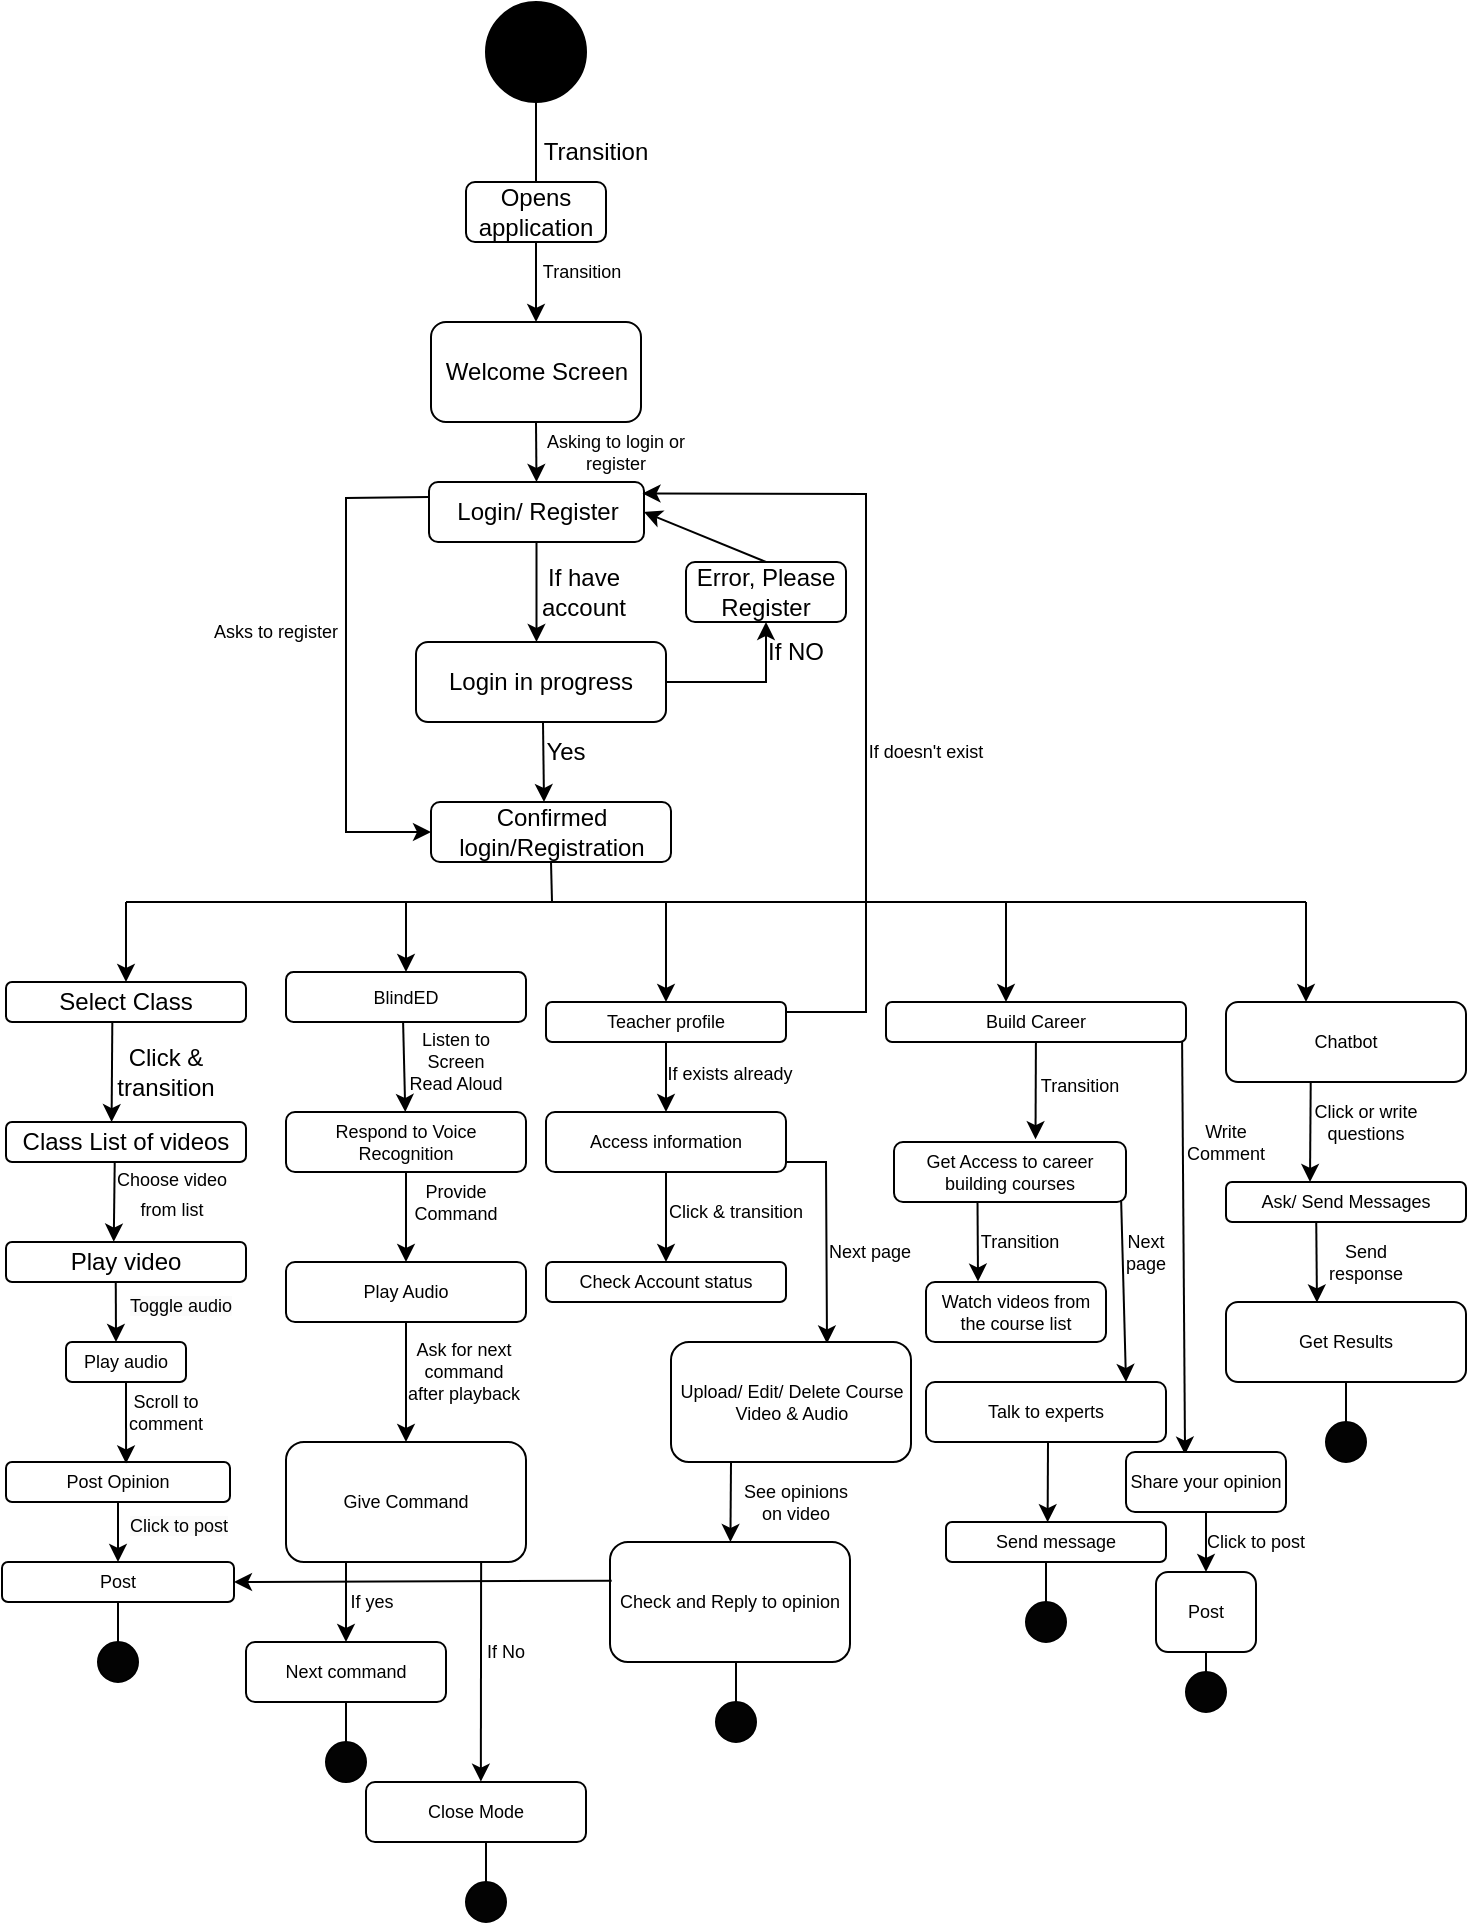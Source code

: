 <mxfile version="20.8.12" type="google"><diagram name="Page-1" id="kFIHBUae6vNIXsHcX5LG"><mxGraphModel grid="1" page="1" gridSize="10" guides="1" tooltips="1" connect="1" arrows="1" fold="1" pageScale="1" pageWidth="850" pageHeight="1100" math="0" shadow="0"><root><mxCell id="0"/><mxCell id="1" parent="0"/><mxCell id="SHBWOJ4rOVujWhwkcsKy-1" value="" style="ellipse;whiteSpace=wrap;html=1;fillColor=#000000;strokeColor=#000000;" vertex="1" parent="1"><mxGeometry x="380" y="-10" width="50" height="50" as="geometry"/></mxCell><mxCell id="SHBWOJ4rOVujWhwkcsKy-2" value="" style="endArrow=classic;html=1;rounded=0;exitX=0.5;exitY=1;exitDx=0;exitDy=0;startArrow=none;" edge="1" parent="1" source="SHBWOJ4rOVujWhwkcsKy-3"><mxGeometry width="50" height="50" relative="1" as="geometry"><mxPoint x="390" y="180" as="sourcePoint"/><mxPoint x="405" y="100" as="targetPoint"/></mxGeometry></mxCell><mxCell id="SHBWOJ4rOVujWhwkcsKy-4" value="Transition" style="text;html=1;strokeColor=none;fillColor=none;align=center;verticalAlign=middle;whiteSpace=wrap;rounded=0;" vertex="1" parent="1"><mxGeometry x="405" y="50" width="60" height="30" as="geometry"/></mxCell><mxCell id="SHBWOJ4rOVujWhwkcsKy-5" value="Welcome Screen" style="rounded=1;whiteSpace=wrap;html=1;strokeColor=#000000;fillColor=#FFFFFF;" vertex="1" parent="1"><mxGeometry x="352.5" y="150" width="105" height="50" as="geometry"/></mxCell><mxCell id="SHBWOJ4rOVujWhwkcsKy-6" value="" style="endArrow=classic;html=1;rounded=0;exitX=0.5;exitY=1;exitDx=0;exitDy=0;entryX=0.5;entryY=0;entryDx=0;entryDy=0;" edge="1" parent="1" source="SHBWOJ4rOVujWhwkcsKy-3" target="SHBWOJ4rOVujWhwkcsKy-5"><mxGeometry width="50" height="50" relative="1" as="geometry"><mxPoint x="390" y="160" as="sourcePoint"/><mxPoint x="440" y="110" as="targetPoint"/></mxGeometry></mxCell><mxCell id="SHBWOJ4rOVujWhwkcsKy-7" value="" style="endArrow=classic;html=1;rounded=0;exitX=0.5;exitY=1;exitDx=0;exitDy=0;entryX=0.5;entryY=0;entryDx=0;entryDy=0;" edge="1" parent="1" source="SHBWOJ4rOVujWhwkcsKy-5" target="SHBWOJ4rOVujWhwkcsKy-8"><mxGeometry width="50" height="50" relative="1" as="geometry"><mxPoint x="390" y="260" as="sourcePoint"/><mxPoint x="405" y="220" as="targetPoint"/></mxGeometry></mxCell><mxCell id="SHBWOJ4rOVujWhwkcsKy-8" value="Login/ Register" style="rounded=1;whiteSpace=wrap;html=1;strokeColor=#000000;fillColor=#FFFFFF;" vertex="1" parent="1"><mxGeometry x="351.5" y="230" width="107.5" height="30" as="geometry"/></mxCell><mxCell id="SHBWOJ4rOVujWhwkcsKy-10" value="" style="endArrow=classic;html=1;rounded=0;exitX=0.5;exitY=1;exitDx=0;exitDy=0;entryX=0.5;entryY=0;entryDx=0;entryDy=0;" edge="1" parent="1" source="SHBWOJ4rOVujWhwkcsKy-8"><mxGeometry width="50" height="50" relative="1" as="geometry"><mxPoint x="390" y="350" as="sourcePoint"/><mxPoint x="405.25" y="310" as="targetPoint"/></mxGeometry></mxCell><mxCell id="SHBWOJ4rOVujWhwkcsKy-12" value="If have account" style="text;html=1;strokeColor=none;fillColor=none;align=center;verticalAlign=middle;whiteSpace=wrap;rounded=0;" vertex="1" parent="1"><mxGeometry x="399" y="270" width="60" height="30" as="geometry"/></mxCell><mxCell id="SHBWOJ4rOVujWhwkcsKy-15" value="Login in progress" style="rounded=1;whiteSpace=wrap;html=1;strokeColor=#000000;fillColor=#FFFFFF;" vertex="1" parent="1"><mxGeometry x="345" y="310" width="125" height="40" as="geometry"/></mxCell><mxCell id="SHBWOJ4rOVujWhwkcsKy-16" value="" style="endArrow=classic;html=1;rounded=0;exitX=0.436;exitY=1.004;exitDx=0;exitDy=0;exitPerimeter=0;" edge="1" parent="1"><mxGeometry width="50" height="50" relative="1" as="geometry"><mxPoint x="408.5" y="350.16" as="sourcePoint"/><mxPoint x="409" y="390" as="targetPoint"/></mxGeometry></mxCell><mxCell id="SHBWOJ4rOVujWhwkcsKy-17" value="Confirmed login/Registration" style="rounded=1;whiteSpace=wrap;html=1;strokeColor=#000000;fillColor=#FFFFFF;" vertex="1" parent="1"><mxGeometry x="352.5" y="390" width="120" height="30" as="geometry"/></mxCell><mxCell id="SHBWOJ4rOVujWhwkcsKy-18" value="Yes" style="text;html=1;strokeColor=none;fillColor=none;align=center;verticalAlign=middle;whiteSpace=wrap;rounded=0;" vertex="1" parent="1"><mxGeometry x="390" y="350" width="60" height="30" as="geometry"/></mxCell><mxCell id="SHBWOJ4rOVujWhwkcsKy-20" value="" style="endArrow=classic;html=1;rounded=0;exitX=1;exitY=0.5;exitDx=0;exitDy=0;" edge="1" parent="1" source="SHBWOJ4rOVujWhwkcsKy-15" target="SHBWOJ4rOVujWhwkcsKy-21"><mxGeometry width="50" height="50" relative="1" as="geometry"><mxPoint x="472.5" y="410" as="sourcePoint"/><mxPoint x="520" y="280" as="targetPoint"/><Array as="points"><mxPoint x="520" y="330"/></Array></mxGeometry></mxCell><mxCell id="SHBWOJ4rOVujWhwkcsKy-21" value="Error, Please Register" style="rounded=1;whiteSpace=wrap;html=1;strokeColor=#000000;fillColor=#FFFFFF;" vertex="1" parent="1"><mxGeometry x="480" y="270" width="80" height="30" as="geometry"/></mxCell><mxCell id="SHBWOJ4rOVujWhwkcsKy-22" value="If NO" style="text;html=1;strokeColor=none;fillColor=none;align=center;verticalAlign=middle;whiteSpace=wrap;rounded=0;" vertex="1" parent="1"><mxGeometry x="505" y="300" width="60" height="30" as="geometry"/></mxCell><mxCell id="SHBWOJ4rOVujWhwkcsKy-23" value="" style="endArrow=classic;html=1;rounded=0;exitX=0.5;exitY=0;exitDx=0;exitDy=0;entryX=1;entryY=0.5;entryDx=0;entryDy=0;" edge="1" parent="1" source="SHBWOJ4rOVujWhwkcsKy-21" target="SHBWOJ4rOVujWhwkcsKy-8"><mxGeometry width="50" height="50" relative="1" as="geometry"><mxPoint x="500" y="340" as="sourcePoint"/><mxPoint x="550" y="290" as="targetPoint"/></mxGeometry></mxCell><mxCell id="SHBWOJ4rOVujWhwkcsKy-24" value="" style="endArrow=none;html=1;rounded=0;entryX=0.5;entryY=1;entryDx=0;entryDy=0;" edge="1" parent="1" target="SHBWOJ4rOVujWhwkcsKy-17"><mxGeometry width="50" height="50" relative="1" as="geometry"><mxPoint x="413" y="440" as="sourcePoint"/><mxPoint x="530" y="480" as="targetPoint"/></mxGeometry></mxCell><mxCell id="SHBWOJ4rOVujWhwkcsKy-25" value="" style="endArrow=none;html=1;rounded=0;" edge="1" parent="1"><mxGeometry width="50" height="50" relative="1" as="geometry"><mxPoint x="200" y="440" as="sourcePoint"/><mxPoint x="790" y="440" as="targetPoint"/></mxGeometry></mxCell><mxCell id="SHBWOJ4rOVujWhwkcsKy-26" value="" style="endArrow=classic;html=1;rounded=0;" edge="1" parent="1"><mxGeometry width="50" height="50" relative="1" as="geometry"><mxPoint x="200" y="440" as="sourcePoint"/><mxPoint x="200" y="480" as="targetPoint"/></mxGeometry></mxCell><mxCell id="SHBWOJ4rOVujWhwkcsKy-27" value="Select Class" style="rounded=1;whiteSpace=wrap;html=1;strokeColor=#000000;fillColor=#FFFFFF;" vertex="1" parent="1"><mxGeometry x="140" y="480" width="120" height="20" as="geometry"/></mxCell><mxCell id="SHBWOJ4rOVujWhwkcsKy-28" value="" style="endArrow=classic;html=1;rounded=0;exitX=0.443;exitY=0.993;exitDx=0;exitDy=0;exitPerimeter=0;entryX=0.44;entryY=0.003;entryDx=0;entryDy=0;entryPerimeter=0;" edge="1" parent="1" source="SHBWOJ4rOVujWhwkcsKy-27" target="SHBWOJ4rOVujWhwkcsKy-29"><mxGeometry width="50" height="50" relative="1" as="geometry"><mxPoint x="390" y="530" as="sourcePoint"/><mxPoint x="193" y="540" as="targetPoint"/></mxGeometry></mxCell><mxCell id="SHBWOJ4rOVujWhwkcsKy-29" value="Class List of videos" style="rounded=1;whiteSpace=wrap;html=1;strokeColor=#000000;fillColor=#FFFFFF;" vertex="1" parent="1"><mxGeometry x="140" y="550" width="120" height="20" as="geometry"/></mxCell><mxCell id="SHBWOJ4rOVujWhwkcsKy-30" value="Click &amp;amp; transition" style="text;html=1;strokeColor=none;fillColor=none;align=center;verticalAlign=middle;whiteSpace=wrap;rounded=0;" vertex="1" parent="1"><mxGeometry x="180" y="510" width="80" height="30" as="geometry"/></mxCell><mxCell id="SHBWOJ4rOVujWhwkcsKy-31" value="Play video" style="rounded=1;whiteSpace=wrap;html=1;strokeColor=#000000;fillColor=#FFFFFF;" vertex="1" parent="1"><mxGeometry x="140" y="610" width="120" height="20" as="geometry"/></mxCell><mxCell id="SHBWOJ4rOVujWhwkcsKy-32" value="" style="endArrow=classic;html=1;rounded=0;exitX=0.453;exitY=1.004;exitDx=0;exitDy=0;exitPerimeter=0;entryX=0.449;entryY=-0.008;entryDx=0;entryDy=0;entryPerimeter=0;" edge="1" parent="1" source="SHBWOJ4rOVujWhwkcsKy-29" target="SHBWOJ4rOVujWhwkcsKy-31"><mxGeometry width="50" height="50" relative="1" as="geometry"><mxPoint x="290" y="580" as="sourcePoint"/><mxPoint x="340" y="530" as="targetPoint"/></mxGeometry></mxCell><mxCell id="SHBWOJ4rOVujWhwkcsKy-33" value="&lt;font style=&quot;font-size: 9px;&quot;&gt;Choose video from list&lt;/font&gt;" style="text;html=1;strokeColor=none;fillColor=none;align=center;verticalAlign=middle;whiteSpace=wrap;rounded=0;" vertex="1" parent="1"><mxGeometry x="188" y="570" width="70" height="30" as="geometry"/></mxCell><mxCell id="SHBWOJ4rOVujWhwkcsKy-34" value="" style="endArrow=classic;html=1;rounded=0;fontSize=9;exitX=0.474;exitY=1.004;exitDx=0;exitDy=0;exitPerimeter=0;" edge="1" parent="1"><mxGeometry width="50" height="50" relative="1" as="geometry"><mxPoint x="194.88" y="630.08" as="sourcePoint"/><mxPoint x="195" y="660" as="targetPoint"/></mxGeometry></mxCell><mxCell id="SHBWOJ4rOVujWhwkcsKy-37" value="Play audio&lt;br&gt;" style="rounded=1;whiteSpace=wrap;html=1;strokeColor=#000000;fontSize=9;fillColor=#FFFFFF;" vertex="1" parent="1"><mxGeometry x="170" y="660" width="60" height="20" as="geometry"/></mxCell><mxCell id="SHBWOJ4rOVujWhwkcsKy-38" value="&lt;span style=&quot;color: rgb(0, 0, 0); font-family: Helvetica; font-size: 9px; font-style: normal; font-variant-ligatures: normal; font-variant-caps: normal; font-weight: 400; letter-spacing: normal; orphans: 2; text-align: center; text-indent: 0px; text-transform: none; widows: 2; word-spacing: 0px; -webkit-text-stroke-width: 0px; background-color: rgb(251, 251, 251); text-decoration-thickness: initial; text-decoration-style: initial; text-decoration-color: initial; float: none; display: inline !important;&quot;&gt;Toggle audio&lt;/span&gt;" style="text;whiteSpace=wrap;html=1;fontSize=9;" vertex="1" parent="1"><mxGeometry x="200" y="630" width="80" height="30" as="geometry"/></mxCell><mxCell id="SHBWOJ4rOVujWhwkcsKy-39" value="Post Opinion" style="rounded=1;whiteSpace=wrap;html=1;strokeColor=#000000;fontSize=9;fillColor=#FFFFFF;" vertex="1" parent="1"><mxGeometry x="140" y="720" width="112" height="20" as="geometry"/></mxCell><mxCell id="SHBWOJ4rOVujWhwkcsKy-40" value="" style="endArrow=classic;html=1;rounded=0;fontSize=9;exitX=0.5;exitY=1;exitDx=0;exitDy=0;entryX=0.536;entryY=0.036;entryDx=0;entryDy=0;entryPerimeter=0;" edge="1" parent="1" source="SHBWOJ4rOVujWhwkcsKy-37" target="SHBWOJ4rOVujWhwkcsKy-39"><mxGeometry width="50" height="50" relative="1" as="geometry"><mxPoint x="100" y="800" as="sourcePoint"/><mxPoint x="150" y="750" as="targetPoint"/></mxGeometry></mxCell><mxCell id="SHBWOJ4rOVujWhwkcsKy-41" value="Scroll to comment" style="text;html=1;strokeColor=none;fillColor=none;align=center;verticalAlign=middle;whiteSpace=wrap;rounded=0;fontSize=9;" vertex="1" parent="1"><mxGeometry x="200" y="690" width="40" height="10" as="geometry"/></mxCell><mxCell id="SHBWOJ4rOVujWhwkcsKy-42" value="" style="endArrow=classic;html=1;rounded=0;fontSize=9;exitX=0.5;exitY=1;exitDx=0;exitDy=0;" edge="1" parent="1" source="SHBWOJ4rOVujWhwkcsKy-39" target="SHBWOJ4rOVujWhwkcsKy-43"><mxGeometry width="50" height="50" relative="1" as="geometry"><mxPoint x="190" y="770" as="sourcePoint"/><mxPoint x="190" y="770" as="targetPoint"/></mxGeometry></mxCell><mxCell id="SHBWOJ4rOVujWhwkcsKy-43" value="Post" style="rounded=1;whiteSpace=wrap;html=1;strokeColor=#000000;fontSize=9;fillColor=#FFFFFF;" vertex="1" parent="1"><mxGeometry x="138" y="770" width="116" height="20" as="geometry"/></mxCell><mxCell id="SHBWOJ4rOVujWhwkcsKy-44" value="&lt;span style=&quot;color: rgb(0, 0, 0); font-family: Helvetica; font-size: 9px; font-style: normal; font-variant-ligatures: normal; font-variant-caps: normal; font-weight: 400; letter-spacing: normal; orphans: 2; text-align: center; text-indent: 0px; text-transform: none; widows: 2; word-spacing: 0px; -webkit-text-stroke-width: 0px; background-color: rgb(251, 251, 251); text-decoration-thickness: initial; text-decoration-style: initial; text-decoration-color: initial; float: none; display: inline !important;&quot;&gt;Click to post&lt;/span&gt;" style="text;whiteSpace=wrap;html=1;fontSize=9;" vertex="1" parent="1"><mxGeometry x="200" y="740" width="80" height="30" as="geometry"/></mxCell><mxCell id="SHBWOJ4rOVujWhwkcsKy-45" value="" style="endArrow=classic;html=1;rounded=0;fontSize=9;entryX=0.5;entryY=0;entryDx=0;entryDy=0;" edge="1" parent="1" target="SHBWOJ4rOVujWhwkcsKy-46"><mxGeometry width="50" height="50" relative="1" as="geometry"><mxPoint x="340" y="440" as="sourcePoint"/><mxPoint x="340" y="490" as="targetPoint"/></mxGeometry></mxCell><mxCell id="SHBWOJ4rOVujWhwkcsKy-46" value="BlindED" style="rounded=1;whiteSpace=wrap;html=1;strokeColor=#000000;fontSize=9;fillColor=#FFFFFF;" vertex="1" parent="1"><mxGeometry x="280" y="475" width="120" height="25" as="geometry"/></mxCell><mxCell id="SHBWOJ4rOVujWhwkcsKy-47" value="" style="endArrow=classic;html=1;rounded=0;fontSize=9;exitX=0.488;exitY=1.018;exitDx=0;exitDy=0;exitPerimeter=0;" edge="1" parent="1" source="SHBWOJ4rOVujWhwkcsKy-46" target="SHBWOJ4rOVujWhwkcsKy-48"><mxGeometry width="50" height="50" relative="1" as="geometry"><mxPoint x="310" y="510" as="sourcePoint"/><mxPoint x="340" y="530" as="targetPoint"/></mxGeometry></mxCell><mxCell id="SHBWOJ4rOVujWhwkcsKy-48" value="Respond to Voice Recognition" style="rounded=1;whiteSpace=wrap;html=1;strokeColor=#000000;fontSize=9;fillColor=#FFFFFF;" vertex="1" parent="1"><mxGeometry x="280" y="545" width="120" height="30" as="geometry"/></mxCell><mxCell id="SHBWOJ4rOVujWhwkcsKy-49" value="Listen to Screen Read Aloud" style="text;html=1;strokeColor=none;fillColor=none;align=center;verticalAlign=middle;whiteSpace=wrap;rounded=0;fontSize=9;" vertex="1" parent="1"><mxGeometry x="340" y="510" width="50" height="20" as="geometry"/></mxCell><mxCell id="SHBWOJ4rOVujWhwkcsKy-50" value="" style="endArrow=classic;html=1;rounded=0;fontSize=9;exitX=0.5;exitY=1;exitDx=0;exitDy=0;" edge="1" parent="1" source="SHBWOJ4rOVujWhwkcsKy-48" target="SHBWOJ4rOVujWhwkcsKy-51"><mxGeometry width="50" height="50" relative="1" as="geometry"><mxPoint x="290" y="600" as="sourcePoint"/><mxPoint x="340" y="620" as="targetPoint"/></mxGeometry></mxCell><mxCell id="SHBWOJ4rOVujWhwkcsKy-51" value="Play Audio" style="rounded=1;whiteSpace=wrap;html=1;strokeColor=#000000;fontSize=9;fillColor=#FFFFFF;" vertex="1" parent="1"><mxGeometry x="280" y="620" width="120" height="30" as="geometry"/></mxCell><mxCell id="SHBWOJ4rOVujWhwkcsKy-52" value="Provide Command" style="text;html=1;strokeColor=none;fillColor=none;align=center;verticalAlign=middle;whiteSpace=wrap;rounded=0;fontSize=9;" vertex="1" parent="1"><mxGeometry x="335" y="580" width="60" height="20" as="geometry"/></mxCell><mxCell id="SHBWOJ4rOVujWhwkcsKy-54" value="" style="endArrow=none;html=1;rounded=0;fontSize=9;entryX=0.5;entryY=1;entryDx=0;entryDy=0;" edge="1" parent="1" target="SHBWOJ4rOVujWhwkcsKy-43"><mxGeometry width="50" height="50" relative="1" as="geometry"><mxPoint x="196" y="810" as="sourcePoint"/><mxPoint x="340" y="790" as="targetPoint"/></mxGeometry></mxCell><mxCell id="SHBWOJ4rOVujWhwkcsKy-55" value="" style="ellipse;whiteSpace=wrap;html=1;strokeColor=#000000;fontSize=9;fillColor=#030303;" vertex="1" parent="1"><mxGeometry x="186" y="810" width="20" height="20" as="geometry"/></mxCell><mxCell id="SHBWOJ4rOVujWhwkcsKy-56" value="" style="endArrow=classic;html=1;rounded=0;fontSize=9;exitX=0.5;exitY=1;exitDx=0;exitDy=0;" edge="1" parent="1" source="SHBWOJ4rOVujWhwkcsKy-51" target="SHBWOJ4rOVujWhwkcsKy-57"><mxGeometry width="50" height="50" relative="1" as="geometry"><mxPoint x="360" y="770" as="sourcePoint"/><mxPoint x="340" y="720" as="targetPoint"/></mxGeometry></mxCell><mxCell id="SHBWOJ4rOVujWhwkcsKy-57" value="Give Command" style="rounded=1;whiteSpace=wrap;html=1;strokeColor=#000000;fontSize=9;fillColor=#FFFFFF;" vertex="1" parent="1"><mxGeometry x="280.0" y="710" width="120" height="60" as="geometry"/></mxCell><mxCell id="SHBWOJ4rOVujWhwkcsKy-58" value="Ask for next command after playback" style="text;html=1;strokeColor=none;fillColor=none;align=center;verticalAlign=middle;whiteSpace=wrap;rounded=0;fontSize=9;" vertex="1" parent="1"><mxGeometry x="339" y="660" width="60" height="30" as="geometry"/></mxCell><mxCell id="SHBWOJ4rOVujWhwkcsKy-59" value="" style="endArrow=classic;html=1;rounded=0;fontSize=9;exitX=0.25;exitY=1;exitDx=0;exitDy=0;" edge="1" parent="1" source="SHBWOJ4rOVujWhwkcsKy-57" target="SHBWOJ4rOVujWhwkcsKy-60"><mxGeometry width="50" height="50" relative="1" as="geometry"><mxPoint x="360" y="760" as="sourcePoint"/><mxPoint x="310" y="820" as="targetPoint"/></mxGeometry></mxCell><mxCell id="SHBWOJ4rOVujWhwkcsKy-60" value="Next command" style="rounded=1;whiteSpace=wrap;html=1;strokeColor=#000000;fontSize=9;fillColor=#FFFFFF;" vertex="1" parent="1"><mxGeometry x="260" y="810" width="100" height="30" as="geometry"/></mxCell><mxCell id="SHBWOJ4rOVujWhwkcsKy-61" value="" style="endArrow=none;html=1;rounded=0;fontSize=9;entryX=0.5;entryY=1;entryDx=0;entryDy=0;" edge="1" parent="1"><mxGeometry width="50" height="50" relative="1" as="geometry"><mxPoint x="310" y="860" as="sourcePoint"/><mxPoint x="310" y="840" as="targetPoint"/></mxGeometry></mxCell><mxCell id="SHBWOJ4rOVujWhwkcsKy-62" value="" style="ellipse;whiteSpace=wrap;html=1;strokeColor=#000000;fontSize=9;fillColor=#030303;" vertex="1" parent="1"><mxGeometry x="300" y="860" width="20" height="20" as="geometry"/></mxCell><mxCell id="SHBWOJ4rOVujWhwkcsKy-63" value="If yes" style="text;html=1;strokeColor=none;fillColor=none;align=center;verticalAlign=middle;whiteSpace=wrap;rounded=0;fontSize=9;" vertex="1" parent="1"><mxGeometry x="292.5" y="775" width="60" height="30" as="geometry"/></mxCell><mxCell id="SHBWOJ4rOVujWhwkcsKy-64" value="" style="endArrow=classic;html=1;rounded=0;fontSize=9;exitX=0.813;exitY=0.996;exitDx=0;exitDy=0;exitPerimeter=0;entryX=0.522;entryY=-0.006;entryDx=0;entryDy=0;entryPerimeter=0;" edge="1" parent="1" source="SHBWOJ4rOVujWhwkcsKy-57" target="SHBWOJ4rOVujWhwkcsKy-66"><mxGeometry width="50" height="50" relative="1" as="geometry"><mxPoint x="360" y="760" as="sourcePoint"/><mxPoint x="381.134" y="880" as="targetPoint"/></mxGeometry></mxCell><mxCell id="SHBWOJ4rOVujWhwkcsKy-66" value="Close Mode" style="rounded=1;whiteSpace=wrap;html=1;strokeColor=#000000;fontSize=9;fillColor=#FFFFFF;" vertex="1" parent="1"><mxGeometry x="320" y="880" width="110" height="30" as="geometry"/></mxCell><mxCell id="SHBWOJ4rOVujWhwkcsKy-67" value="" style="endArrow=none;html=1;rounded=0;fontSize=9;entryX=0.5;entryY=1;entryDx=0;entryDy=0;" edge="1" parent="1"><mxGeometry width="50" height="50" relative="1" as="geometry"><mxPoint x="380" y="930" as="sourcePoint"/><mxPoint x="380" y="910" as="targetPoint"/></mxGeometry></mxCell><mxCell id="SHBWOJ4rOVujWhwkcsKy-68" value="" style="ellipse;whiteSpace=wrap;html=1;strokeColor=#000000;fontSize=9;fillColor=#030303;" vertex="1" parent="1"><mxGeometry x="370" y="930" width="20" height="20" as="geometry"/></mxCell><mxCell id="SHBWOJ4rOVujWhwkcsKy-69" value="If No" style="text;html=1;strokeColor=none;fillColor=none;align=center;verticalAlign=middle;whiteSpace=wrap;rounded=0;fontSize=9;" vertex="1" parent="1"><mxGeometry x="360" y="800" width="60" height="30" as="geometry"/></mxCell><mxCell id="SHBWOJ4rOVujWhwkcsKy-70" value="" style="endArrow=classic;html=1;rounded=0;fontSize=9;" edge="1" parent="1" target="SHBWOJ4rOVujWhwkcsKy-71"><mxGeometry width="50" height="50" relative="1" as="geometry"><mxPoint x="470" y="440" as="sourcePoint"/><mxPoint x="470" y="520" as="targetPoint"/></mxGeometry></mxCell><mxCell id="SHBWOJ4rOVujWhwkcsKy-71" value="Teacher profile" style="rounded=1;whiteSpace=wrap;html=1;strokeColor=#000000;fontSize=9;fillColor=#FFFFFF;" vertex="1" parent="1"><mxGeometry x="410" y="490" width="120" height="20" as="geometry"/></mxCell><mxCell id="SHBWOJ4rOVujWhwkcsKy-73" value="Access information" style="rounded=1;whiteSpace=wrap;html=1;strokeColor=#000000;fontSize=9;fillColor=#FFFFFF;" vertex="1" parent="1"><mxGeometry x="410" y="545" width="120" height="30" as="geometry"/></mxCell><mxCell id="SHBWOJ4rOVujWhwkcsKy-74" value="" style="endArrow=classic;html=1;rounded=0;fontSize=9;exitX=0.5;exitY=1;exitDx=0;exitDy=0;entryX=0.5;entryY=0;entryDx=0;entryDy=0;" edge="1" parent="1" source="SHBWOJ4rOVujWhwkcsKy-71" target="SHBWOJ4rOVujWhwkcsKy-73"><mxGeometry width="50" height="50" relative="1" as="geometry"><mxPoint x="350" y="600" as="sourcePoint"/><mxPoint x="400" y="550" as="targetPoint"/></mxGeometry></mxCell><mxCell id="SHBWOJ4rOVujWhwkcsKy-75" value="If exists already" style="text;html=1;strokeColor=none;fillColor=none;align=center;verticalAlign=middle;whiteSpace=wrap;rounded=0;fontSize=9;" vertex="1" parent="1"><mxGeometry x="467" y="511" width="70" height="30" as="geometry"/></mxCell><mxCell id="SHBWOJ4rOVujWhwkcsKy-76" value="" style="endArrow=classic;html=1;rounded=0;fontSize=9;exitX=1;exitY=0.25;exitDx=0;exitDy=0;entryX=0.993;entryY=0.19;entryDx=0;entryDy=0;entryPerimeter=0;" edge="1" parent="1" source="SHBWOJ4rOVujWhwkcsKy-71" target="SHBWOJ4rOVujWhwkcsKy-8"><mxGeometry width="50" height="50" relative="1" as="geometry"><mxPoint x="350" y="450" as="sourcePoint"/><mxPoint x="460" y="240" as="targetPoint"/><Array as="points"><mxPoint x="570" y="495"/><mxPoint x="570" y="236"/></Array></mxGeometry></mxCell><mxCell id="SHBWOJ4rOVujWhwkcsKy-77" value="If doesn't exist" style="text;html=1;strokeColor=none;fillColor=none;align=center;verticalAlign=middle;whiteSpace=wrap;rounded=0;fontSize=9;" vertex="1" parent="1"><mxGeometry x="570" y="350" width="60" height="30" as="geometry"/></mxCell><mxCell id="SHBWOJ4rOVujWhwkcsKy-79" value="" style="endArrow=classic;html=1;rounded=0;fontSize=9;exitX=0.5;exitY=1;exitDx=0;exitDy=0;" edge="1" parent="1" source="SHBWOJ4rOVujWhwkcsKy-73" target="SHBWOJ4rOVujWhwkcsKy-80"><mxGeometry width="50" height="50" relative="1" as="geometry"><mxPoint x="420" y="610" as="sourcePoint"/><mxPoint x="470" y="610" as="targetPoint"/></mxGeometry></mxCell><mxCell id="SHBWOJ4rOVujWhwkcsKy-80" value="Check Account status" style="rounded=1;whiteSpace=wrap;html=1;strokeColor=#000000;fontSize=9;fillColor=#FFFFFF;" vertex="1" parent="1"><mxGeometry x="410" y="620" width="120" height="20" as="geometry"/></mxCell><mxCell id="SHBWOJ4rOVujWhwkcsKy-81" value="Click &amp;amp; transition" style="text;html=1;strokeColor=none;fillColor=none;align=center;verticalAlign=middle;whiteSpace=wrap;rounded=0;fontSize=9;" vertex="1" parent="1"><mxGeometry x="470" y="590" width="70" height="10" as="geometry"/></mxCell><mxCell id="SHBWOJ4rOVujWhwkcsKy-82" value="" style="endArrow=classic;html=1;rounded=0;fontSize=9;entryX=0.65;entryY=0.012;entryDx=0;entryDy=0;entryPerimeter=0;" edge="1" parent="1" target="SHBWOJ4rOVujWhwkcsKy-83"><mxGeometry width="50" height="50" relative="1" as="geometry"><mxPoint x="530" y="570" as="sourcePoint"/><mxPoint x="550" y="720" as="targetPoint"/><Array as="points"><mxPoint x="550" y="570"/></Array></mxGeometry></mxCell><mxCell id="SHBWOJ4rOVujWhwkcsKy-83" value="Upload/ Edit/ Delete Course Video &amp;amp; Audio" style="rounded=1;whiteSpace=wrap;html=1;strokeColor=#000000;fontSize=9;fillColor=#FFFFFF;" vertex="1" parent="1"><mxGeometry x="472.5" y="660" width="120" height="60" as="geometry"/></mxCell><mxCell id="SHBWOJ4rOVujWhwkcsKy-85" value="" style="endArrow=classic;html=1;rounded=0;fontSize=9;exitX=0.25;exitY=1;exitDx=0;exitDy=0;" edge="1" parent="1" source="SHBWOJ4rOVujWhwkcsKy-83" target="SHBWOJ4rOVujWhwkcsKy-86"><mxGeometry width="50" height="50" relative="1" as="geometry"><mxPoint x="495" y="805" as="sourcePoint"/><mxPoint x="503" y="760" as="targetPoint"/></mxGeometry></mxCell><mxCell id="SHBWOJ4rOVujWhwkcsKy-86" value="Check and Reply to opinion" style="rounded=1;whiteSpace=wrap;html=1;strokeColor=#000000;fontSize=9;fillColor=#FFFFFF;" vertex="1" parent="1"><mxGeometry x="442" y="760" width="120" height="60" as="geometry"/></mxCell><mxCell id="SHBWOJ4rOVujWhwkcsKy-87" value="See opinions on video" style="text;html=1;strokeColor=none;fillColor=none;align=center;verticalAlign=middle;whiteSpace=wrap;rounded=0;fontSize=9;" vertex="1" parent="1"><mxGeometry x="505" y="725" width="60" height="30" as="geometry"/></mxCell><mxCell id="SHBWOJ4rOVujWhwkcsKy-88" value="" style="endArrow=classic;html=1;rounded=0;fontSize=9;entryX=1;entryY=0.5;entryDx=0;entryDy=0;exitX=0.007;exitY=0.323;exitDx=0;exitDy=0;exitPerimeter=0;" edge="1" parent="1" source="SHBWOJ4rOVujWhwkcsKy-86" target="SHBWOJ4rOVujWhwkcsKy-43"><mxGeometry width="50" height="50" relative="1" as="geometry"><mxPoint x="440" y="780" as="sourcePoint"/><mxPoint x="300" y="780" as="targetPoint"/></mxGeometry></mxCell><mxCell id="SHBWOJ4rOVujWhwkcsKy-89" value="" style="endArrow=none;html=1;rounded=0;fontSize=9;entryX=0.5;entryY=1;entryDx=0;entryDy=0;" edge="1" parent="1"><mxGeometry width="50" height="50" relative="1" as="geometry"><mxPoint x="505" y="840" as="sourcePoint"/><mxPoint x="505" y="820" as="targetPoint"/></mxGeometry></mxCell><mxCell id="SHBWOJ4rOVujWhwkcsKy-90" value="" style="ellipse;whiteSpace=wrap;html=1;strokeColor=#000000;fontSize=9;fillColor=#030303;" vertex="1" parent="1"><mxGeometry x="495" y="840" width="20" height="20" as="geometry"/></mxCell><mxCell id="SHBWOJ4rOVujWhwkcsKy-91" value="" style="endArrow=classic;html=1;rounded=0;fontSize=9;" edge="1" parent="1"><mxGeometry width="50" height="50" relative="1" as="geometry"><mxPoint x="640" y="440" as="sourcePoint"/><mxPoint x="640" y="490" as="targetPoint"/></mxGeometry></mxCell><mxCell id="SHBWOJ4rOVujWhwkcsKy-92" value="Build Career" style="rounded=1;whiteSpace=wrap;html=1;strokeColor=default;fontSize=9;fillColor=#FFFFFF;" vertex="1" parent="1"><mxGeometry x="580" y="490" width="150" height="20" as="geometry"/></mxCell><mxCell id="SHBWOJ4rOVujWhwkcsKy-93" value="" style="endArrow=classic;html=1;rounded=0;fontSize=9;entryX=0.61;entryY=-0.047;entryDx=0;entryDy=0;entryPerimeter=0;" edge="1" parent="1" source="SHBWOJ4rOVujWhwkcsKy-92" target="SHBWOJ4rOVujWhwkcsKy-94"><mxGeometry width="50" height="50" relative="1" as="geometry"><mxPoint x="480" y="510" as="sourcePoint"/><mxPoint x="644" y="550" as="targetPoint"/></mxGeometry></mxCell><mxCell id="SHBWOJ4rOVujWhwkcsKy-94" value="Get Access to career building courses" style="rounded=1;whiteSpace=wrap;html=1;strokeColor=default;fontSize=9;fillColor=#FFFFFF;" vertex="1" parent="1"><mxGeometry x="584" y="560" width="116" height="30" as="geometry"/></mxCell><mxCell id="SHBWOJ4rOVujWhwkcsKy-95" value="" style="endArrow=classic;html=1;rounded=0;fontSize=9;exitX=0.36;exitY=1.016;exitDx=0;exitDy=0;exitPerimeter=0;entryX=0.289;entryY=-0.007;entryDx=0;entryDy=0;entryPerimeter=0;" edge="1" parent="1" source="SHBWOJ4rOVujWhwkcsKy-94" target="SHBWOJ4rOVujWhwkcsKy-96"><mxGeometry width="50" height="50" relative="1" as="geometry"><mxPoint x="470" y="610" as="sourcePoint"/><mxPoint x="644" y="630" as="targetPoint"/></mxGeometry></mxCell><mxCell id="SHBWOJ4rOVujWhwkcsKy-96" value="Watch videos from the course list" style="rounded=1;whiteSpace=wrap;html=1;strokeColor=default;fontSize=9;fillColor=#FFFFFF;" vertex="1" parent="1"><mxGeometry x="600" y="630" width="90" height="30" as="geometry"/></mxCell><mxCell id="SHBWOJ4rOVujWhwkcsKy-97" value="" style="endArrow=classic;html=1;rounded=0;fontSize=9;exitX=0.979;exitY=0.967;exitDx=0;exitDy=0;exitPerimeter=0;" edge="1" parent="1" source="SHBWOJ4rOVujWhwkcsKy-94"><mxGeometry width="50" height="50" relative="1" as="geometry"><mxPoint x="470" y="670" as="sourcePoint"/><mxPoint x="700" y="680" as="targetPoint"/></mxGeometry></mxCell><mxCell id="SHBWOJ4rOVujWhwkcsKy-98" value="Talk to experts" style="rounded=1;whiteSpace=wrap;html=1;strokeColor=default;fontSize=9;fillColor=#FFFFFF;" vertex="1" parent="1"><mxGeometry x="600" y="680" width="120" height="30" as="geometry"/></mxCell><mxCell id="SHBWOJ4rOVujWhwkcsKy-99" value="" style="endArrow=classic;html=1;rounded=0;fontSize=9;entryX=0.462;entryY=0.005;entryDx=0;entryDy=0;entryPerimeter=0;" edge="1" parent="1" target="SHBWOJ4rOVujWhwkcsKy-100"><mxGeometry width="50" height="50" relative="1" as="geometry"><mxPoint x="661" y="710" as="sourcePoint"/><mxPoint x="660" y="770" as="targetPoint"/></mxGeometry></mxCell><mxCell id="SHBWOJ4rOVujWhwkcsKy-100" value="Send message" style="rounded=1;whiteSpace=wrap;html=1;strokeColor=default;fontSize=9;fillColor=#FFFFFF;" vertex="1" parent="1"><mxGeometry x="610" y="750" width="110" height="20" as="geometry"/></mxCell><mxCell id="SHBWOJ4rOVujWhwkcsKy-101" value="" style="endArrow=none;html=1;rounded=0;fontSize=9;entryX=0.5;entryY=1;entryDx=0;entryDy=0;" edge="1" parent="1"><mxGeometry width="50" height="50" relative="1" as="geometry"><mxPoint x="660" y="790" as="sourcePoint"/><mxPoint x="660" y="770" as="targetPoint"/></mxGeometry></mxCell><mxCell id="SHBWOJ4rOVujWhwkcsKy-102" value="" style="ellipse;whiteSpace=wrap;html=1;strokeColor=#000000;fontSize=9;fillColor=#030303;" vertex="1" parent="1"><mxGeometry x="650" y="790" width="20" height="20" as="geometry"/></mxCell><mxCell id="SHBWOJ4rOVujWhwkcsKy-104" value="" style="endArrow=classic;html=1;rounded=0;fontSize=9;exitX=0.987;exitY=0.992;exitDx=0;exitDy=0;exitPerimeter=0;entryX=0.369;entryY=0.043;entryDx=0;entryDy=0;entryPerimeter=0;" edge="1" parent="1" source="SHBWOJ4rOVujWhwkcsKy-92" target="SHBWOJ4rOVujWhwkcsKy-105"><mxGeometry width="50" height="50" relative="1" as="geometry"><mxPoint x="726" y="512" as="sourcePoint"/><mxPoint x="740" y="710" as="targetPoint"/></mxGeometry></mxCell><mxCell id="SHBWOJ4rOVujWhwkcsKy-105" value="Share your opinion" style="rounded=1;whiteSpace=wrap;html=1;strokeColor=default;fontSize=9;fillColor=#FFFFFF;" vertex="1" parent="1"><mxGeometry x="700" y="715" width="80" height="30" as="geometry"/></mxCell><mxCell id="SHBWOJ4rOVujWhwkcsKy-106" value="" style="endArrow=classic;html=1;rounded=0;fontSize=9;" edge="1" parent="1"><mxGeometry width="50" height="50" relative="1" as="geometry"><mxPoint x="790" y="440" as="sourcePoint"/><mxPoint x="790" y="490" as="targetPoint"/></mxGeometry></mxCell><mxCell id="SHBWOJ4rOVujWhwkcsKy-107" value="Chatbot" style="rounded=1;whiteSpace=wrap;html=1;strokeColor=default;fontSize=9;fillColor=#FFFFFF;" vertex="1" parent="1"><mxGeometry x="750" y="490" width="120" height="40" as="geometry"/></mxCell><mxCell id="SHBWOJ4rOVujWhwkcsKy-108" value="" style="endArrow=classic;html=1;rounded=0;fontSize=9;exitX=0.353;exitY=1.002;exitDx=0;exitDy=0;exitPerimeter=0;" edge="1" parent="1" source="SHBWOJ4rOVujWhwkcsKy-107"><mxGeometry width="50" height="50" relative="1" as="geometry"><mxPoint x="630" y="560" as="sourcePoint"/><mxPoint x="792" y="580" as="targetPoint"/></mxGeometry></mxCell><mxCell id="SHBWOJ4rOVujWhwkcsKy-109" value="Ask/ Send Messages" style="rounded=1;whiteSpace=wrap;html=1;strokeColor=default;fontSize=9;fillColor=#FFFFFF;" vertex="1" parent="1"><mxGeometry x="750" y="580" width="120" height="20" as="geometry"/></mxCell><mxCell id="SHBWOJ4rOVujWhwkcsKy-110" value="Get Results" style="rounded=1;whiteSpace=wrap;html=1;strokeColor=default;fontSize=9;fillColor=#FFFFFF;" vertex="1" parent="1"><mxGeometry x="750" y="640" width="120" height="40" as="geometry"/></mxCell><mxCell id="SHBWOJ4rOVujWhwkcsKy-111" value="" style="endArrow=classic;html=1;rounded=0;fontSize=9;exitX=0.376;exitY=0.986;exitDx=0;exitDy=0;exitPerimeter=0;entryX=0.379;entryY=0.006;entryDx=0;entryDy=0;entryPerimeter=0;" edge="1" parent="1" source="SHBWOJ4rOVujWhwkcsKy-109" target="SHBWOJ4rOVujWhwkcsKy-110"><mxGeometry width="50" height="50" relative="1" as="geometry"><mxPoint x="630" y="730" as="sourcePoint"/><mxPoint x="680" y="680" as="targetPoint"/></mxGeometry></mxCell><mxCell id="SHBWOJ4rOVujWhwkcsKy-112" value="" style="endArrow=none;html=1;rounded=0;fontSize=9;entryX=0.5;entryY=1;entryDx=0;entryDy=0;" edge="1" parent="1"><mxGeometry width="50" height="50" relative="1" as="geometry"><mxPoint x="740" y="825" as="sourcePoint"/><mxPoint x="740" y="805" as="targetPoint"/></mxGeometry></mxCell><mxCell id="SHBWOJ4rOVujWhwkcsKy-113" value="" style="ellipse;whiteSpace=wrap;html=1;strokeColor=#000000;fontSize=9;fillColor=#030303;" vertex="1" parent="1"><mxGeometry x="730" y="825" width="20" height="20" as="geometry"/></mxCell><mxCell id="SHBWOJ4rOVujWhwkcsKy-115" value="" style="endArrow=none;html=1;rounded=0;fontSize=9;entryX=0.5;entryY=1;entryDx=0;entryDy=0;" edge="1" parent="1"><mxGeometry width="50" height="50" relative="1" as="geometry"><mxPoint x="810" y="700" as="sourcePoint"/><mxPoint x="810" y="680" as="targetPoint"/></mxGeometry></mxCell><mxCell id="SHBWOJ4rOVujWhwkcsKy-116" value="" style="ellipse;whiteSpace=wrap;html=1;strokeColor=#000000;fontSize=9;fillColor=#030303;" vertex="1" parent="1"><mxGeometry x="800" y="700" width="20" height="20" as="geometry"/></mxCell><mxCell id="SHBWOJ4rOVujWhwkcsKy-117" value="Transition" style="text;html=1;strokeColor=none;fillColor=none;align=center;verticalAlign=middle;whiteSpace=wrap;rounded=0;fontSize=9;" vertex="1" parent="1"><mxGeometry x="397.5" y="110" width="60" height="30" as="geometry"/></mxCell><mxCell id="SHBWOJ4rOVujWhwkcsKy-118" value="" style="endArrow=none;html=1;rounded=0;exitX=0.5;exitY=1;exitDx=0;exitDy=0;" edge="1" parent="1" source="SHBWOJ4rOVujWhwkcsKy-1" target="SHBWOJ4rOVujWhwkcsKy-3"><mxGeometry width="50" height="50" relative="1" as="geometry"><mxPoint x="405.0" y="40.0" as="sourcePoint"/><mxPoint x="405.0" y="100" as="targetPoint"/></mxGeometry></mxCell><mxCell id="SHBWOJ4rOVujWhwkcsKy-3" value="Opens application" style="rounded=1;whiteSpace=wrap;html=1;strokeColor=#000000;fillColor=#FFFFFF;" vertex="1" parent="1"><mxGeometry x="370" y="80" width="70" height="30" as="geometry"/></mxCell><mxCell id="SHBWOJ4rOVujWhwkcsKy-119" value="Asking to login or register" style="text;html=1;strokeColor=none;fillColor=none;align=center;verticalAlign=middle;whiteSpace=wrap;rounded=0;fontSize=9;" vertex="1" parent="1"><mxGeometry x="400" y="200" width="90" height="30" as="geometry"/></mxCell><mxCell id="SHBWOJ4rOVujWhwkcsKy-120" value="" style="endArrow=classic;html=1;rounded=0;fontSize=9;exitX=0;exitY=0.25;exitDx=0;exitDy=0;entryX=0;entryY=0.5;entryDx=0;entryDy=0;" edge="1" parent="1" source="SHBWOJ4rOVujWhwkcsKy-8" target="SHBWOJ4rOVujWhwkcsKy-17"><mxGeometry width="50" height="50" relative="1" as="geometry"><mxPoint x="440" y="400" as="sourcePoint"/><mxPoint x="490" y="350" as="targetPoint"/><Array as="points"><mxPoint x="310" y="238"/><mxPoint x="310" y="405"/></Array></mxGeometry></mxCell><mxCell id="SHBWOJ4rOVujWhwkcsKy-121" value="Asks to register" style="text;html=1;strokeColor=none;fillColor=none;align=center;verticalAlign=middle;whiteSpace=wrap;rounded=0;fontSize=9;" vertex="1" parent="1"><mxGeometry x="240" y="290" width="70" height="30" as="geometry"/></mxCell><mxCell id="SHBWOJ4rOVujWhwkcsKy-122" value="Next page" style="text;html=1;strokeColor=none;fillColor=none;align=center;verticalAlign=middle;whiteSpace=wrap;rounded=0;fontSize=9;" vertex="1" parent="1"><mxGeometry x="542" y="600" width="60" height="30" as="geometry"/></mxCell><mxCell id="SHBWOJ4rOVujWhwkcsKy-123" value="Transition" style="text;html=1;strokeColor=none;fillColor=none;align=center;verticalAlign=middle;whiteSpace=wrap;rounded=0;fontSize=9;" vertex="1" parent="1"><mxGeometry x="622" y="610" width="50" as="geometry"/></mxCell><mxCell id="SHBWOJ4rOVujWhwkcsKy-124" value="Next page" style="text;html=1;strokeColor=none;fillColor=none;align=center;verticalAlign=middle;whiteSpace=wrap;rounded=0;fontSize=9;" vertex="1" parent="1"><mxGeometry x="695" y="600" width="30" height="30" as="geometry"/></mxCell><mxCell id="SHBWOJ4rOVujWhwkcsKy-125" value="Write Comment" style="text;html=1;strokeColor=none;fillColor=none;align=center;verticalAlign=middle;whiteSpace=wrap;rounded=0;fontSize=9;" vertex="1" parent="1"><mxGeometry x="735" y="545" width="30" height="30" as="geometry"/></mxCell><mxCell id="SHBWOJ4rOVujWhwkcsKy-126" value="Transition" style="text;html=1;strokeColor=none;fillColor=none;align=center;verticalAlign=middle;whiteSpace=wrap;rounded=0;fontSize=9;" vertex="1" parent="1"><mxGeometry x="647" y="517" width="60" height="30" as="geometry"/></mxCell><mxCell id="SHBWOJ4rOVujWhwkcsKy-127" value="" style="endArrow=classic;html=1;rounded=0;fontSize=9;exitX=0.5;exitY=1;exitDx=0;exitDy=0;entryX=0.5;entryY=0;entryDx=0;entryDy=0;" edge="1" parent="1" source="SHBWOJ4rOVujWhwkcsKy-105" target="SHBWOJ4rOVujWhwkcsKy-129"><mxGeometry width="50" height="50" relative="1" as="geometry"><mxPoint x="550" y="710" as="sourcePoint"/><mxPoint x="740" y="770" as="targetPoint"/></mxGeometry></mxCell><mxCell id="SHBWOJ4rOVujWhwkcsKy-128" value="Click to post" style="text;html=1;strokeColor=none;fillColor=none;align=center;verticalAlign=middle;whiteSpace=wrap;rounded=0;fontSize=9;" vertex="1" parent="1"><mxGeometry x="735" y="745" width="60" height="30" as="geometry"/></mxCell><mxCell id="SHBWOJ4rOVujWhwkcsKy-129" value="Post" style="rounded=1;whiteSpace=wrap;html=1;strokeColor=default;fontSize=9;fillColor=#FFFFFF;" vertex="1" parent="1"><mxGeometry x="715" y="775" width="50" height="40" as="geometry"/></mxCell><mxCell id="SHBWOJ4rOVujWhwkcsKy-130" value="Click or write questions" style="text;html=1;strokeColor=none;fillColor=none;align=center;verticalAlign=middle;whiteSpace=wrap;rounded=0;fontSize=9;" vertex="1" parent="1"><mxGeometry x="790" y="535" width="60" height="30" as="geometry"/></mxCell><mxCell id="SHBWOJ4rOVujWhwkcsKy-131" value="Send response" style="text;html=1;strokeColor=none;fillColor=none;align=center;verticalAlign=middle;whiteSpace=wrap;rounded=0;fontSize=9;" vertex="1" parent="1"><mxGeometry x="790" y="605" width="60" height="30" as="geometry"/></mxCell></root></mxGraphModel></diagram></mxfile>